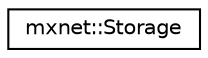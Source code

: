 digraph "Graphical Class Hierarchy"
{
  edge [fontname="Helvetica",fontsize="10",labelfontname="Helvetica",labelfontsize="10"];
  node [fontname="Helvetica",fontsize="10",shape=record];
  rankdir="LR";
  Node1 [label="mxnet::Storage",height=0.2,width=0.4,color="black", fillcolor="white", style="filled",URL="$classmxnet_1_1Storage.html",tooltip="Storage manager across multiple devices. "];
}
